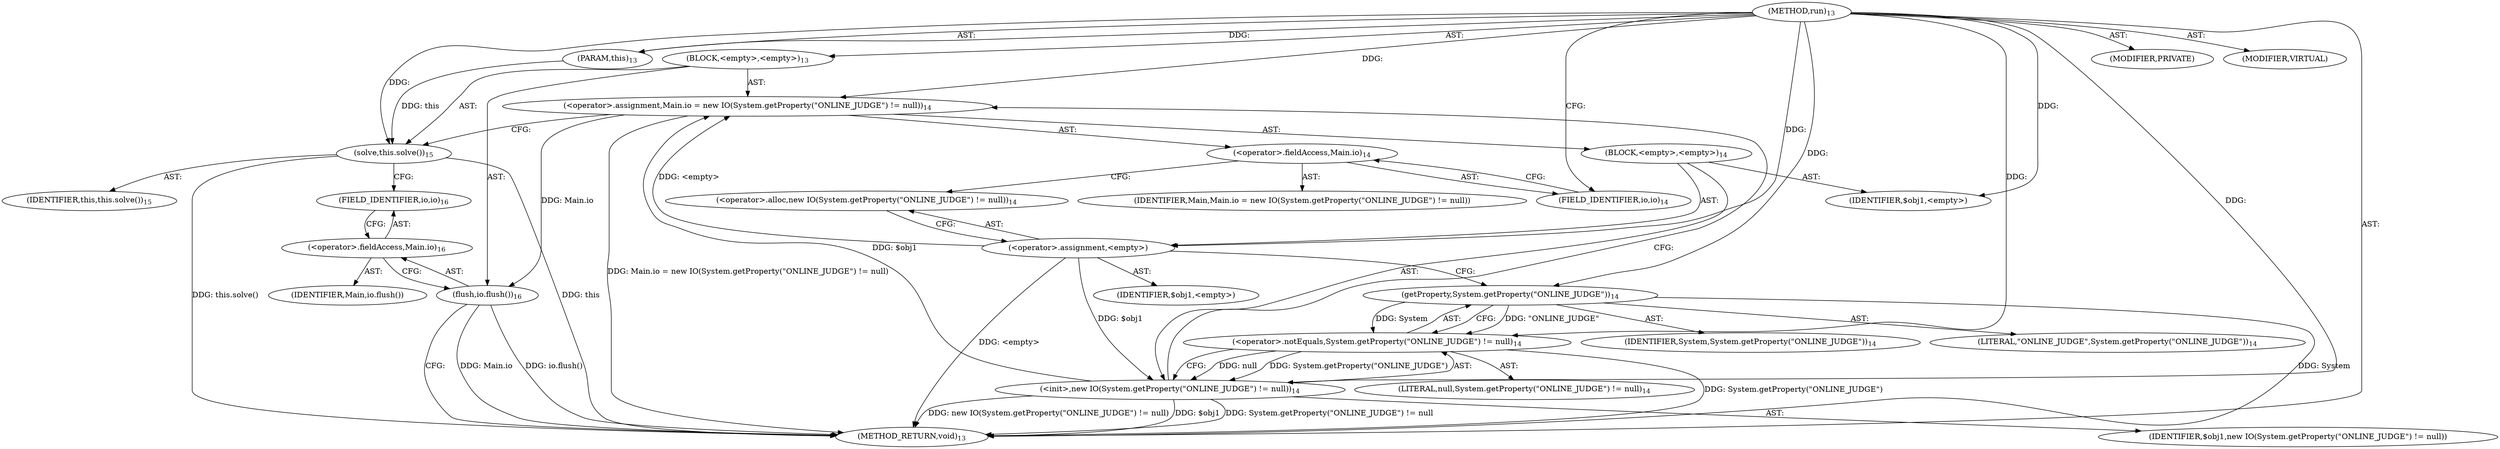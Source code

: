 digraph "run" {  
"76" [label = <(METHOD,run)<SUB>13</SUB>> ]
"4" [label = <(PARAM,this)<SUB>13</SUB>> ]
"77" [label = <(BLOCK,&lt;empty&gt;,&lt;empty&gt;)<SUB>13</SUB>> ]
"78" [label = <(&lt;operator&gt;.assignment,Main.io = new IO(System.getProperty(&quot;ONLINE_JUDGE&quot;) != null))<SUB>14</SUB>> ]
"79" [label = <(&lt;operator&gt;.fieldAccess,Main.io)<SUB>14</SUB>> ]
"80" [label = <(IDENTIFIER,Main,Main.io = new IO(System.getProperty(&quot;ONLINE_JUDGE&quot;) != null))> ]
"81" [label = <(FIELD_IDENTIFIER,io,io)<SUB>14</SUB>> ]
"82" [label = <(BLOCK,&lt;empty&gt;,&lt;empty&gt;)<SUB>14</SUB>> ]
"83" [label = <(&lt;operator&gt;.assignment,&lt;empty&gt;)> ]
"84" [label = <(IDENTIFIER,$obj1,&lt;empty&gt;)> ]
"85" [label = <(&lt;operator&gt;.alloc,new IO(System.getProperty(&quot;ONLINE_JUDGE&quot;) != null))<SUB>14</SUB>> ]
"86" [label = <(&lt;init&gt;,new IO(System.getProperty(&quot;ONLINE_JUDGE&quot;) != null))<SUB>14</SUB>> ]
"87" [label = <(IDENTIFIER,$obj1,new IO(System.getProperty(&quot;ONLINE_JUDGE&quot;) != null))> ]
"88" [label = <(&lt;operator&gt;.notEquals,System.getProperty(&quot;ONLINE_JUDGE&quot;) != null)<SUB>14</SUB>> ]
"89" [label = <(getProperty,System.getProperty(&quot;ONLINE_JUDGE&quot;))<SUB>14</SUB>> ]
"90" [label = <(IDENTIFIER,System,System.getProperty(&quot;ONLINE_JUDGE&quot;))<SUB>14</SUB>> ]
"91" [label = <(LITERAL,&quot;ONLINE_JUDGE&quot;,System.getProperty(&quot;ONLINE_JUDGE&quot;))<SUB>14</SUB>> ]
"92" [label = <(LITERAL,null,System.getProperty(&quot;ONLINE_JUDGE&quot;) != null)<SUB>14</SUB>> ]
"93" [label = <(IDENTIFIER,$obj1,&lt;empty&gt;)> ]
"94" [label = <(solve,this.solve())<SUB>15</SUB>> ]
"3" [label = <(IDENTIFIER,this,this.solve())<SUB>15</SUB>> ]
"95" [label = <(flush,io.flush())<SUB>16</SUB>> ]
"96" [label = <(&lt;operator&gt;.fieldAccess,Main.io)<SUB>16</SUB>> ]
"97" [label = <(IDENTIFIER,Main,io.flush())> ]
"98" [label = <(FIELD_IDENTIFIER,io,io)<SUB>16</SUB>> ]
"99" [label = <(MODIFIER,PRIVATE)> ]
"100" [label = <(MODIFIER,VIRTUAL)> ]
"101" [label = <(METHOD_RETURN,void)<SUB>13</SUB>> ]
  "76" -> "4"  [ label = "AST: "] 
  "76" -> "77"  [ label = "AST: "] 
  "76" -> "99"  [ label = "AST: "] 
  "76" -> "100"  [ label = "AST: "] 
  "76" -> "101"  [ label = "AST: "] 
  "77" -> "78"  [ label = "AST: "] 
  "77" -> "94"  [ label = "AST: "] 
  "77" -> "95"  [ label = "AST: "] 
  "78" -> "79"  [ label = "AST: "] 
  "78" -> "82"  [ label = "AST: "] 
  "79" -> "80"  [ label = "AST: "] 
  "79" -> "81"  [ label = "AST: "] 
  "82" -> "83"  [ label = "AST: "] 
  "82" -> "86"  [ label = "AST: "] 
  "82" -> "93"  [ label = "AST: "] 
  "83" -> "84"  [ label = "AST: "] 
  "83" -> "85"  [ label = "AST: "] 
  "86" -> "87"  [ label = "AST: "] 
  "86" -> "88"  [ label = "AST: "] 
  "88" -> "89"  [ label = "AST: "] 
  "88" -> "92"  [ label = "AST: "] 
  "89" -> "90"  [ label = "AST: "] 
  "89" -> "91"  [ label = "AST: "] 
  "94" -> "3"  [ label = "AST: "] 
  "95" -> "96"  [ label = "AST: "] 
  "96" -> "97"  [ label = "AST: "] 
  "96" -> "98"  [ label = "AST: "] 
  "78" -> "94"  [ label = "CFG: "] 
  "94" -> "98"  [ label = "CFG: "] 
  "95" -> "101"  [ label = "CFG: "] 
  "79" -> "85"  [ label = "CFG: "] 
  "96" -> "95"  [ label = "CFG: "] 
  "81" -> "79"  [ label = "CFG: "] 
  "83" -> "89"  [ label = "CFG: "] 
  "86" -> "78"  [ label = "CFG: "] 
  "98" -> "96"  [ label = "CFG: "] 
  "85" -> "83"  [ label = "CFG: "] 
  "88" -> "86"  [ label = "CFG: "] 
  "89" -> "88"  [ label = "CFG: "] 
  "76" -> "81"  [ label = "CFG: "] 
  "83" -> "101"  [ label = "DDG: &lt;empty&gt;"] 
  "86" -> "101"  [ label = "DDG: $obj1"] 
  "88" -> "101"  [ label = "DDG: System.getProperty(&quot;ONLINE_JUDGE&quot;)"] 
  "86" -> "101"  [ label = "DDG: System.getProperty(&quot;ONLINE_JUDGE&quot;) != null"] 
  "86" -> "101"  [ label = "DDG: new IO(System.getProperty(&quot;ONLINE_JUDGE&quot;) != null)"] 
  "78" -> "101"  [ label = "DDG: Main.io = new IO(System.getProperty(&quot;ONLINE_JUDGE&quot;) != null)"] 
  "94" -> "101"  [ label = "DDG: this"] 
  "94" -> "101"  [ label = "DDG: this.solve()"] 
  "95" -> "101"  [ label = "DDG: Main.io"] 
  "95" -> "101"  [ label = "DDG: io.flush()"] 
  "89" -> "101"  [ label = "DDG: System"] 
  "76" -> "4"  [ label = "DDG: "] 
  "83" -> "78"  [ label = "DDG: &lt;empty&gt;"] 
  "86" -> "78"  [ label = "DDG: $obj1"] 
  "76" -> "78"  [ label = "DDG: "] 
  "4" -> "94"  [ label = "DDG: this"] 
  "76" -> "94"  [ label = "DDG: "] 
  "78" -> "95"  [ label = "DDG: Main.io"] 
  "76" -> "83"  [ label = "DDG: "] 
  "76" -> "93"  [ label = "DDG: "] 
  "83" -> "86"  [ label = "DDG: $obj1"] 
  "76" -> "86"  [ label = "DDG: "] 
  "88" -> "86"  [ label = "DDG: System.getProperty(&quot;ONLINE_JUDGE&quot;)"] 
  "88" -> "86"  [ label = "DDG: null"] 
  "89" -> "88"  [ label = "DDG: System"] 
  "89" -> "88"  [ label = "DDG: &quot;ONLINE_JUDGE&quot;"] 
  "76" -> "88"  [ label = "DDG: "] 
  "76" -> "89"  [ label = "DDG: "] 
}

